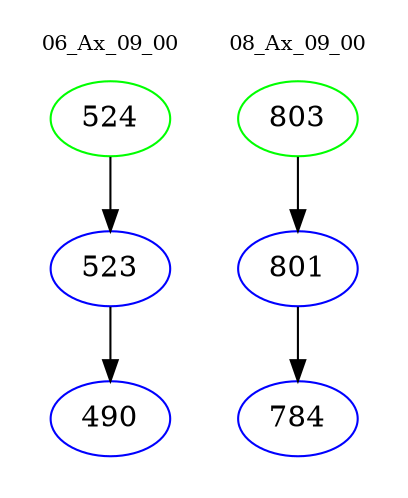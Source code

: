 digraph{
subgraph cluster_0 {
color = white
label = "06_Ax_09_00";
fontsize=10;
T0_524 [label="524", color="green"]
T0_524 -> T0_523 [color="black"]
T0_523 [label="523", color="blue"]
T0_523 -> T0_490 [color="black"]
T0_490 [label="490", color="blue"]
}
subgraph cluster_1 {
color = white
label = "08_Ax_09_00";
fontsize=10;
T1_803 [label="803", color="green"]
T1_803 -> T1_801 [color="black"]
T1_801 [label="801", color="blue"]
T1_801 -> T1_784 [color="black"]
T1_784 [label="784", color="blue"]
}
}
